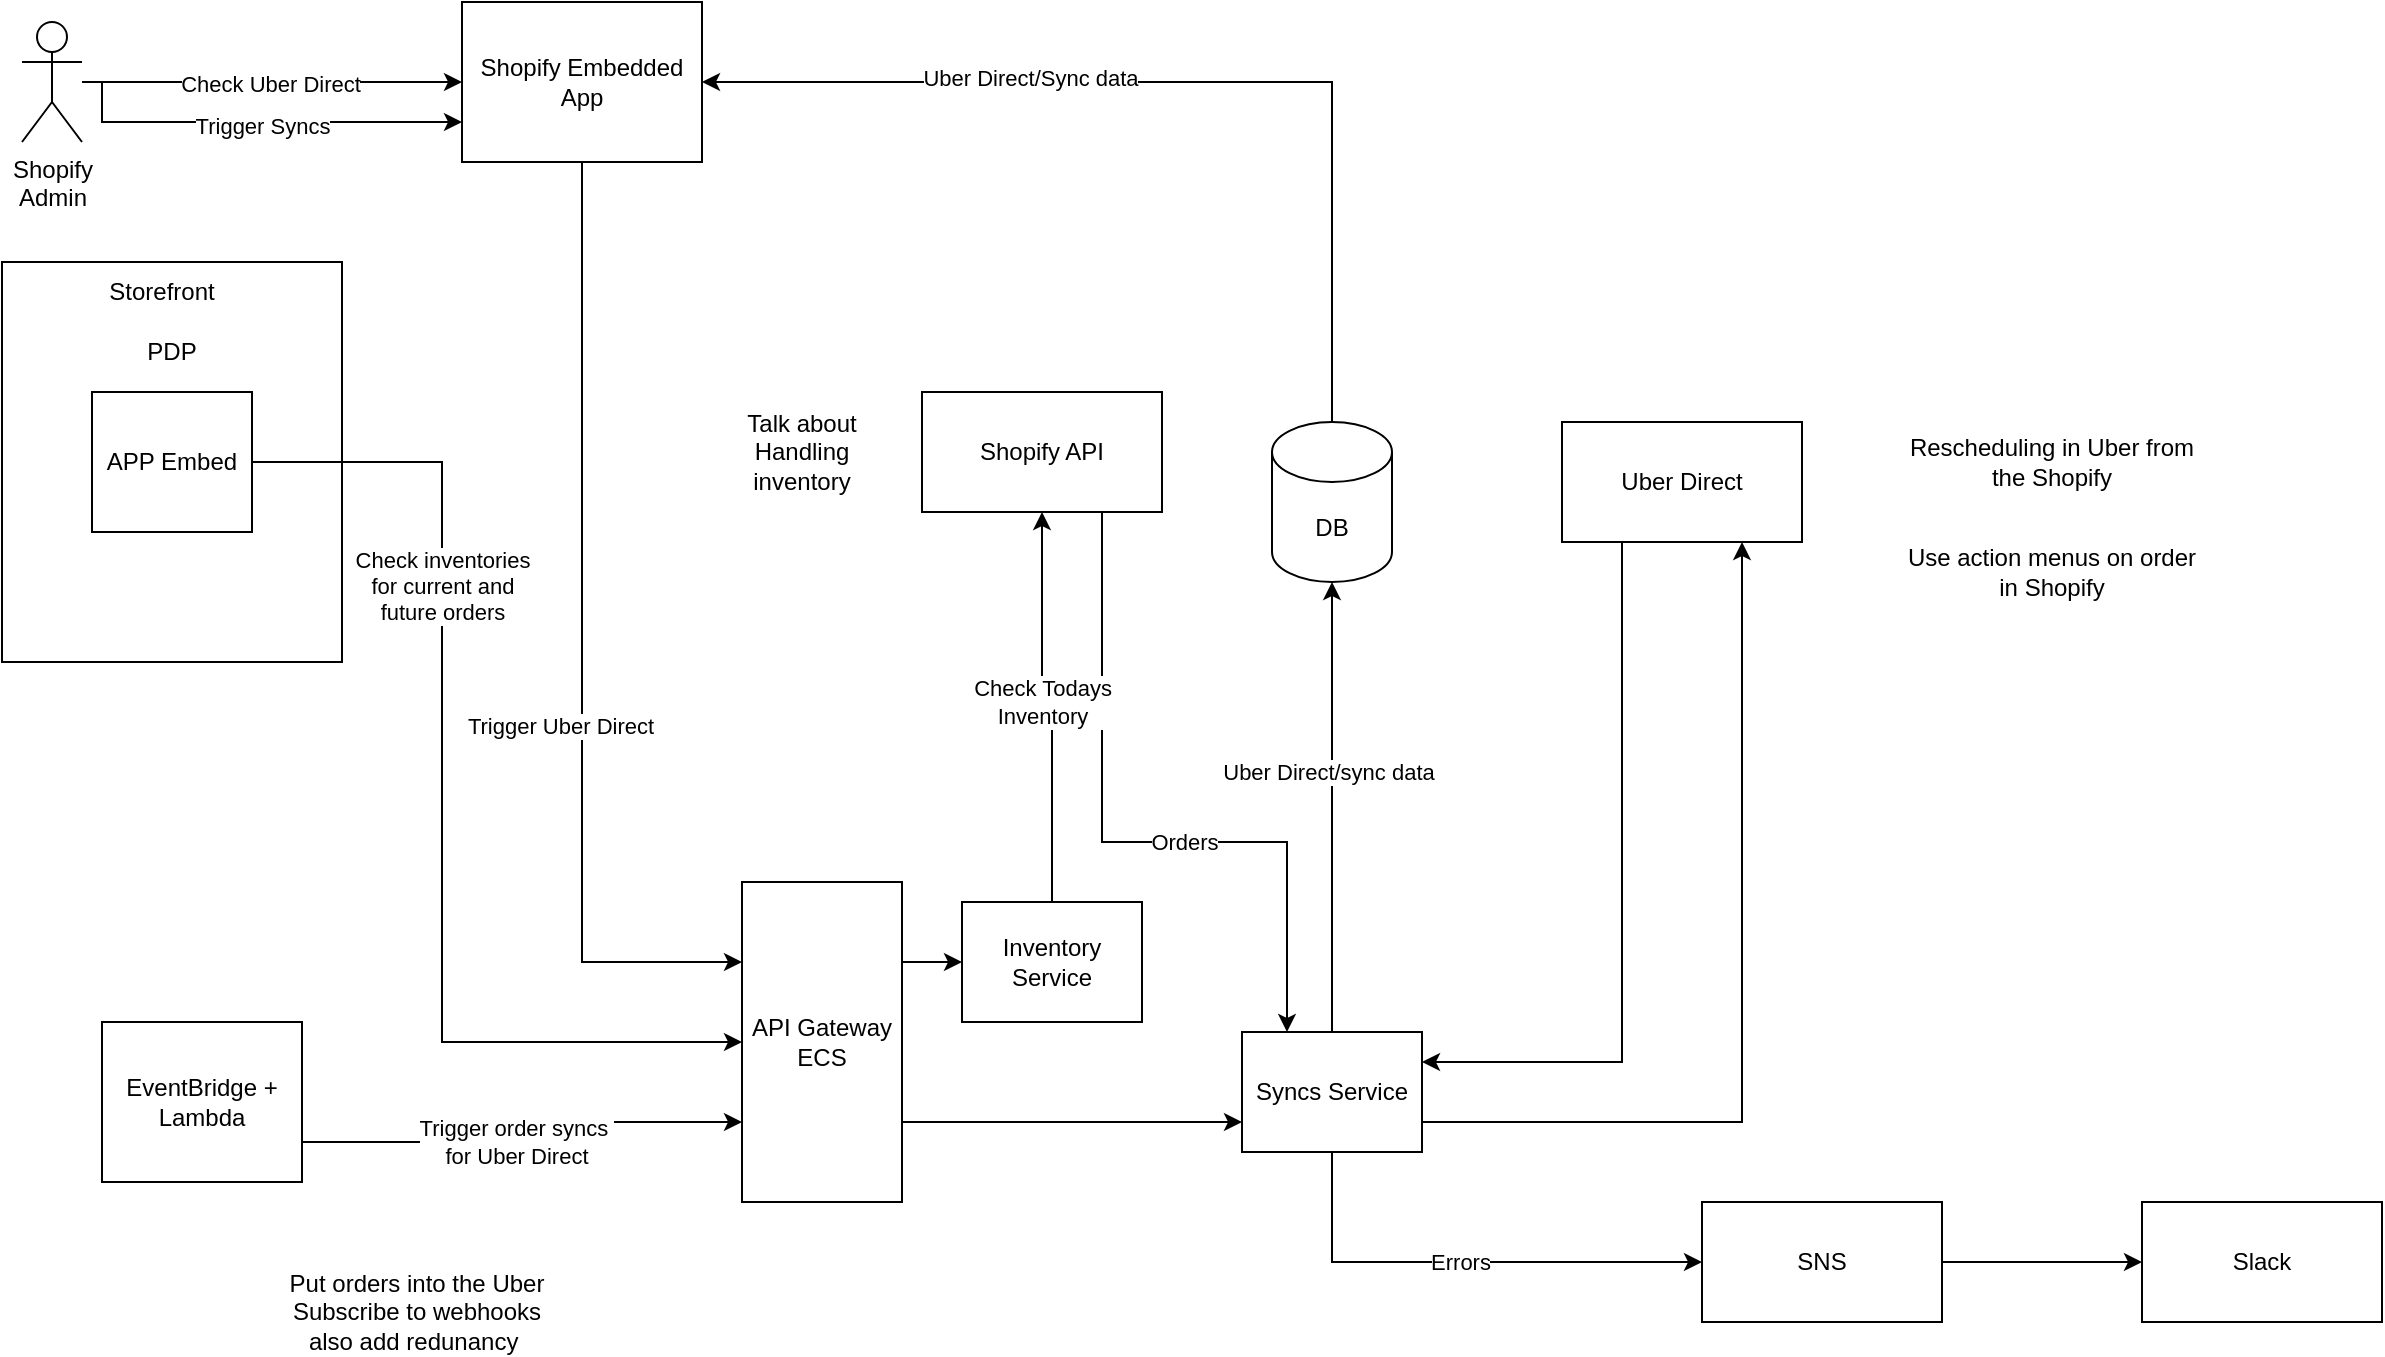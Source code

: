 <mxfile version="26.1.0" pages="4">
  <diagram name="Shopify app and syncs" id="ral1vEAUckbfEC9rRoto">
    <mxGraphModel dx="1962" dy="1189" grid="1" gridSize="10" guides="1" tooltips="1" connect="1" arrows="1" fold="1" page="0" pageScale="1" pageWidth="850" pageHeight="1100" math="0" shadow="0">
      <root>
        <mxCell id="0" />
        <mxCell id="1" parent="0" />
        <mxCell id="C5SH0l7HvS_bsLf0_YbV-1" style="edgeStyle=orthogonalEdgeStyle;rounded=0;orthogonalLoop=1;jettySize=auto;html=1;exitX=1;exitY=0.75;exitDx=0;exitDy=0;entryX=0;entryY=0.75;entryDx=0;entryDy=0;" parent="1" source="-8Kpvec4LX_dWNrrcb2I-1" target="-8Kpvec4LX_dWNrrcb2I-2" edge="1">
          <mxGeometry relative="1" as="geometry" />
        </mxCell>
        <mxCell id="C5SH0l7HvS_bsLf0_YbV-4" value="Trigger order syncs&amp;nbsp;&lt;div&gt;for Uber Direct&lt;/div&gt;" style="edgeLabel;html=1;align=center;verticalAlign=middle;resizable=0;points=[];" parent="C5SH0l7HvS_bsLf0_YbV-1" vertex="1" connectable="0">
          <mxGeometry x="-0.075" relative="1" as="geometry">
            <mxPoint as="offset" />
          </mxGeometry>
        </mxCell>
        <mxCell id="-8Kpvec4LX_dWNrrcb2I-1" value="EventBridge + Lambda" style="rounded=0;whiteSpace=wrap;html=1;" parent="1" vertex="1">
          <mxGeometry x="-120" y="490" width="100" height="80" as="geometry" />
        </mxCell>
        <mxCell id="h0tyE7TGcbH4qEBCF4un-1" style="edgeStyle=orthogonalEdgeStyle;rounded=0;orthogonalLoop=1;jettySize=auto;html=1;exitX=1;exitY=0.75;exitDx=0;exitDy=0;entryX=0;entryY=0.75;entryDx=0;entryDy=0;" edge="1" parent="1" source="-8Kpvec4LX_dWNrrcb2I-2" target="-8Kpvec4LX_dWNrrcb2I-3">
          <mxGeometry relative="1" as="geometry" />
        </mxCell>
        <mxCell id="h0tyE7TGcbH4qEBCF4un-9" style="edgeStyle=orthogonalEdgeStyle;rounded=0;orthogonalLoop=1;jettySize=auto;html=1;exitX=1;exitY=0.25;exitDx=0;exitDy=0;entryX=0;entryY=0.5;entryDx=0;entryDy=0;" edge="1" parent="1" source="-8Kpvec4LX_dWNrrcb2I-2" target="h0tyE7TGcbH4qEBCF4un-5">
          <mxGeometry relative="1" as="geometry" />
        </mxCell>
        <mxCell id="-8Kpvec4LX_dWNrrcb2I-2" value="API Gateway ECS" style="rounded=0;whiteSpace=wrap;html=1;" parent="1" vertex="1">
          <mxGeometry x="200" y="420" width="80" height="160" as="geometry" />
        </mxCell>
        <mxCell id="-8Kpvec4LX_dWNrrcb2I-23" style="edgeStyle=orthogonalEdgeStyle;rounded=0;orthogonalLoop=1;jettySize=auto;html=1;exitX=0.5;exitY=1;exitDx=0;exitDy=0;entryX=0;entryY=0.5;entryDx=0;entryDy=0;" parent="1" source="-8Kpvec4LX_dWNrrcb2I-3" target="-8Kpvec4LX_dWNrrcb2I-20" edge="1">
          <mxGeometry relative="1" as="geometry" />
        </mxCell>
        <mxCell id="-8Kpvec4LX_dWNrrcb2I-25" value="Errors" style="edgeLabel;html=1;align=center;verticalAlign=middle;resizable=0;points=[];" parent="-8Kpvec4LX_dWNrrcb2I-23" vertex="1" connectable="0">
          <mxGeometry x="-0.013" y="-3" relative="1" as="geometry">
            <mxPoint y="-3" as="offset" />
          </mxGeometry>
        </mxCell>
        <mxCell id="C5SH0l7HvS_bsLf0_YbV-6" style="edgeStyle=orthogonalEdgeStyle;rounded=0;orthogonalLoop=1;jettySize=auto;html=1;entryX=0.75;entryY=1;entryDx=0;entryDy=0;exitX=1;exitY=0.75;exitDx=0;exitDy=0;" parent="1" source="-8Kpvec4LX_dWNrrcb2I-3" target="C5SH0l7HvS_bsLf0_YbV-5" edge="1">
          <mxGeometry relative="1" as="geometry" />
        </mxCell>
        <mxCell id="-8Kpvec4LX_dWNrrcb2I-3" value="Syncs Service" style="rounded=0;whiteSpace=wrap;html=1;" parent="1" vertex="1">
          <mxGeometry x="450" y="495" width="90" height="60" as="geometry" />
        </mxCell>
        <mxCell id="-8Kpvec4LX_dWNrrcb2I-10" style="edgeStyle=orthogonalEdgeStyle;rounded=0;orthogonalLoop=1;jettySize=auto;html=1;entryX=1;entryY=0.5;entryDx=0;entryDy=0;exitX=0.5;exitY=0;exitDx=0;exitDy=0;exitPerimeter=0;" parent="1" source="-8Kpvec4LX_dWNrrcb2I-4" target="-8Kpvec4LX_dWNrrcb2I-8" edge="1">
          <mxGeometry relative="1" as="geometry" />
        </mxCell>
        <mxCell id="-8Kpvec4LX_dWNrrcb2I-18" value="Uber Direct/Sync data" style="edgeLabel;html=1;align=center;verticalAlign=middle;resizable=0;points=[];" parent="-8Kpvec4LX_dWNrrcb2I-10" vertex="1" connectable="0">
          <mxGeometry x="0.323" y="-2" relative="1" as="geometry">
            <mxPoint as="offset" />
          </mxGeometry>
        </mxCell>
        <mxCell id="-8Kpvec4LX_dWNrrcb2I-4" value="DB" style="shape=cylinder3;whiteSpace=wrap;html=1;boundedLbl=1;backgroundOutline=1;size=15;" parent="1" vertex="1">
          <mxGeometry x="465" y="190" width="60" height="80" as="geometry" />
        </mxCell>
        <mxCell id="-8Kpvec4LX_dWNrrcb2I-16" style="edgeStyle=orthogonalEdgeStyle;rounded=0;orthogonalLoop=1;jettySize=auto;html=1;entryX=0;entryY=0.25;entryDx=0;entryDy=0;exitX=0.5;exitY=1;exitDx=0;exitDy=0;" parent="1" source="-8Kpvec4LX_dWNrrcb2I-8" target="-8Kpvec4LX_dWNrrcb2I-2" edge="1">
          <mxGeometry relative="1" as="geometry" />
        </mxCell>
        <mxCell id="-8Kpvec4LX_dWNrrcb2I-17" value="Trigger Uber Direct" style="edgeLabel;html=1;align=center;verticalAlign=middle;resizable=0;points=[];" parent="-8Kpvec4LX_dWNrrcb2I-16" vertex="1" connectable="0">
          <mxGeometry x="0.522" y="1" relative="1" as="geometry">
            <mxPoint x="-12" y="-84" as="offset" />
          </mxGeometry>
        </mxCell>
        <mxCell id="-8Kpvec4LX_dWNrrcb2I-8" value="Shopify Embedded App" style="rounded=0;whiteSpace=wrap;html=1;" parent="1" vertex="1">
          <mxGeometry x="60" y="-20" width="120" height="80" as="geometry" />
        </mxCell>
        <mxCell id="-8Kpvec4LX_dWNrrcb2I-12" style="edgeStyle=orthogonalEdgeStyle;rounded=0;orthogonalLoop=1;jettySize=auto;html=1;entryX=0;entryY=0.5;entryDx=0;entryDy=0;" parent="1" source="-8Kpvec4LX_dWNrrcb2I-11" target="-8Kpvec4LX_dWNrrcb2I-8" edge="1">
          <mxGeometry relative="1" as="geometry" />
        </mxCell>
        <mxCell id="-8Kpvec4LX_dWNrrcb2I-13" value="Check Uber Direct" style="edgeLabel;html=1;align=center;verticalAlign=middle;resizable=0;points=[];" parent="-8Kpvec4LX_dWNrrcb2I-12" vertex="1" connectable="0">
          <mxGeometry x="-0.013" y="-1" relative="1" as="geometry">
            <mxPoint as="offset" />
          </mxGeometry>
        </mxCell>
        <mxCell id="-8Kpvec4LX_dWNrrcb2I-14" style="edgeStyle=orthogonalEdgeStyle;rounded=0;orthogonalLoop=1;jettySize=auto;html=1;entryX=0;entryY=0.75;entryDx=0;entryDy=0;" parent="1" source="-8Kpvec4LX_dWNrrcb2I-11" target="-8Kpvec4LX_dWNrrcb2I-8" edge="1">
          <mxGeometry relative="1" as="geometry">
            <Array as="points">
              <mxPoint x="-120" y="20" />
              <mxPoint x="-120" y="40" />
            </Array>
          </mxGeometry>
        </mxCell>
        <mxCell id="-8Kpvec4LX_dWNrrcb2I-15" value="Trigger Syncs" style="edgeLabel;html=1;align=center;verticalAlign=middle;resizable=0;points=[];" parent="-8Kpvec4LX_dWNrrcb2I-14" vertex="1" connectable="0">
          <mxGeometry x="0.503" y="-2" relative="1" as="geometry">
            <mxPoint x="-48" as="offset" />
          </mxGeometry>
        </mxCell>
        <mxCell id="-8Kpvec4LX_dWNrrcb2I-11" value="Shopify&lt;div&gt;Admin&lt;/div&gt;" style="shape=umlActor;verticalLabelPosition=bottom;verticalAlign=top;html=1;outlineConnect=0;" parent="1" vertex="1">
          <mxGeometry x="-160" y="-10" width="30" height="60" as="geometry" />
        </mxCell>
        <mxCell id="-8Kpvec4LX_dWNrrcb2I-24" style="edgeStyle=orthogonalEdgeStyle;rounded=0;orthogonalLoop=1;jettySize=auto;html=1;" parent="1" source="-8Kpvec4LX_dWNrrcb2I-20" target="-8Kpvec4LX_dWNrrcb2I-22" edge="1">
          <mxGeometry relative="1" as="geometry" />
        </mxCell>
        <mxCell id="-8Kpvec4LX_dWNrrcb2I-20" value="SNS" style="rounded=0;whiteSpace=wrap;html=1;" parent="1" vertex="1">
          <mxGeometry x="680" y="580" width="120" height="60" as="geometry" />
        </mxCell>
        <mxCell id="-8Kpvec4LX_dWNrrcb2I-22" value="Slack" style="rounded=0;whiteSpace=wrap;html=1;" parent="1" vertex="1">
          <mxGeometry x="900" y="580" width="120" height="60" as="geometry" />
        </mxCell>
        <mxCell id="C5SH0l7HvS_bsLf0_YbV-2" style="edgeStyle=orthogonalEdgeStyle;rounded=0;orthogonalLoop=1;jettySize=auto;html=1;entryX=0.5;entryY=1;entryDx=0;entryDy=0;entryPerimeter=0;" parent="1" source="-8Kpvec4LX_dWNrrcb2I-3" target="-8Kpvec4LX_dWNrrcb2I-4" edge="1">
          <mxGeometry relative="1" as="geometry" />
        </mxCell>
        <mxCell id="C5SH0l7HvS_bsLf0_YbV-3" value="Uber Direct/sync data" style="edgeLabel;html=1;align=center;verticalAlign=middle;resizable=0;points=[];" parent="C5SH0l7HvS_bsLf0_YbV-2" vertex="1" connectable="0">
          <mxGeometry x="0.154" y="2" relative="1" as="geometry">
            <mxPoint as="offset" />
          </mxGeometry>
        </mxCell>
        <mxCell id="C5SH0l7HvS_bsLf0_YbV-7" style="edgeStyle=orthogonalEdgeStyle;rounded=0;orthogonalLoop=1;jettySize=auto;html=1;entryX=1;entryY=0.25;entryDx=0;entryDy=0;exitX=0.25;exitY=1;exitDx=0;exitDy=0;" parent="1" source="C5SH0l7HvS_bsLf0_YbV-5" target="-8Kpvec4LX_dWNrrcb2I-3" edge="1">
          <mxGeometry relative="1" as="geometry" />
        </mxCell>
        <mxCell id="C5SH0l7HvS_bsLf0_YbV-5" value="Uber Direct" style="rounded=0;whiteSpace=wrap;html=1;" parent="1" vertex="1">
          <mxGeometry x="610" y="190" width="120" height="60" as="geometry" />
        </mxCell>
        <mxCell id="h0tyE7TGcbH4qEBCF4un-2" style="edgeStyle=orthogonalEdgeStyle;rounded=0;orthogonalLoop=1;jettySize=auto;html=1;exitX=0.75;exitY=1;exitDx=0;exitDy=0;entryX=0.25;entryY=0;entryDx=0;entryDy=0;" edge="1" parent="1" source="C5SH0l7HvS_bsLf0_YbV-8" target="-8Kpvec4LX_dWNrrcb2I-3">
          <mxGeometry relative="1" as="geometry">
            <Array as="points">
              <mxPoint x="380" y="400" />
              <mxPoint x="473" y="400" />
            </Array>
          </mxGeometry>
        </mxCell>
        <mxCell id="h0tyE7TGcbH4qEBCF4un-3" value="Orders" style="edgeLabel;html=1;align=center;verticalAlign=middle;resizable=0;points=[];" vertex="1" connectable="0" parent="h0tyE7TGcbH4qEBCF4un-2">
          <mxGeometry x="0.137" relative="1" as="geometry">
            <mxPoint x="5" as="offset" />
          </mxGeometry>
        </mxCell>
        <mxCell id="C5SH0l7HvS_bsLf0_YbV-8" value="Shopify API" style="rounded=0;whiteSpace=wrap;html=1;" parent="1" vertex="1">
          <mxGeometry x="290" y="175" width="120" height="60" as="geometry" />
        </mxCell>
        <mxCell id="VXS26ne1R8nksLS8uUlp-1" value="" style="rounded=0;whiteSpace=wrap;html=1;" vertex="1" parent="1">
          <mxGeometry x="-170" y="110" width="170" height="200" as="geometry" />
        </mxCell>
        <mxCell id="VXS26ne1R8nksLS8uUlp-5" style="edgeStyle=orthogonalEdgeStyle;rounded=0;orthogonalLoop=1;jettySize=auto;html=1;exitX=1;exitY=0.5;exitDx=0;exitDy=0;entryX=0;entryY=0.5;entryDx=0;entryDy=0;" edge="1" parent="1" source="VXS26ne1R8nksLS8uUlp-4" target="-8Kpvec4LX_dWNrrcb2I-2">
          <mxGeometry relative="1" as="geometry">
            <Array as="points">
              <mxPoint x="-50" y="210" />
              <mxPoint x="50" y="210" />
              <mxPoint x="50" y="500" />
            </Array>
          </mxGeometry>
        </mxCell>
        <mxCell id="VXS26ne1R8nksLS8uUlp-6" value="Check inventories&lt;div&gt;for current and&lt;/div&gt;&lt;div&gt;future orders&lt;/div&gt;" style="edgeLabel;html=1;align=center;verticalAlign=middle;resizable=0;points=[];" vertex="1" connectable="0" parent="VXS26ne1R8nksLS8uUlp-5">
          <mxGeometry x="-0.389" relative="1" as="geometry">
            <mxPoint as="offset" />
          </mxGeometry>
        </mxCell>
        <mxCell id="VXS26ne1R8nksLS8uUlp-2" value="Storefront" style="text;html=1;align=center;verticalAlign=middle;whiteSpace=wrap;rounded=0;" vertex="1" parent="1">
          <mxGeometry x="-120" y="110" width="60" height="30" as="geometry" />
        </mxCell>
        <mxCell id="VXS26ne1R8nksLS8uUlp-3" value="PDP" style="text;html=1;align=center;verticalAlign=middle;whiteSpace=wrap;rounded=0;" vertex="1" parent="1">
          <mxGeometry x="-115" y="140" width="60" height="30" as="geometry" />
        </mxCell>
        <mxCell id="VXS26ne1R8nksLS8uUlp-4" value="APP Embed" style="rounded=0;whiteSpace=wrap;html=1;" vertex="1" parent="1">
          <mxGeometry x="-125" y="175" width="80" height="70" as="geometry" />
        </mxCell>
        <mxCell id="h0tyE7TGcbH4qEBCF4un-10" style="edgeStyle=orthogonalEdgeStyle;rounded=0;orthogonalLoop=1;jettySize=auto;html=1;entryX=0.5;entryY=1;entryDx=0;entryDy=0;" edge="1" parent="1" source="h0tyE7TGcbH4qEBCF4un-5" target="C5SH0l7HvS_bsLf0_YbV-8">
          <mxGeometry relative="1" as="geometry" />
        </mxCell>
        <mxCell id="h0tyE7TGcbH4qEBCF4un-11" value="Check Todays&lt;div&gt;Inventory&lt;/div&gt;" style="edgeLabel;html=1;align=center;verticalAlign=middle;resizable=0;points=[];" vertex="1" connectable="0" parent="h0tyE7TGcbH4qEBCF4un-10">
          <mxGeometry x="-0.31" y="-3" relative="1" as="geometry">
            <mxPoint x="-8" y="-31" as="offset" />
          </mxGeometry>
        </mxCell>
        <mxCell id="h0tyE7TGcbH4qEBCF4un-5" value="Inventory&lt;div&gt;Service&lt;/div&gt;" style="rounded=0;whiteSpace=wrap;html=1;" vertex="1" parent="1">
          <mxGeometry x="310" y="430" width="90" height="60" as="geometry" />
        </mxCell>
        <mxCell id="aACZZvElZKyBfMT4ZHww-1" value="Talk about Handling inventory" style="text;html=1;align=center;verticalAlign=middle;whiteSpace=wrap;rounded=0;" vertex="1" parent="1">
          <mxGeometry x="200" y="190" width="60" height="30" as="geometry" />
        </mxCell>
        <mxCell id="eqsRciVCymn7ro2hJCD3-1" value="Put orders into the Uber&lt;div&gt;Subscribe to webhooks&lt;/div&gt;&lt;div&gt;also add redunancy&amp;nbsp;&lt;/div&gt;" style="text;html=1;align=center;verticalAlign=middle;whiteSpace=wrap;rounded=0;" vertex="1" parent="1">
          <mxGeometry x="-45" y="620" width="165" height="30" as="geometry" />
        </mxCell>
        <mxCell id="eqsRciVCymn7ro2hJCD3-2" value="Rescheduling in Uber from the Shopify" style="text;html=1;align=center;verticalAlign=middle;whiteSpace=wrap;rounded=0;" vertex="1" parent="1">
          <mxGeometry x="780" y="195" width="150" height="30" as="geometry" />
        </mxCell>
        <mxCell id="eqsRciVCymn7ro2hJCD3-6" value="Use action menus on order in Shopify" style="text;html=1;align=center;verticalAlign=middle;whiteSpace=wrap;rounded=0;" vertex="1" parent="1">
          <mxGeometry x="780" y="250" width="150" height="30" as="geometry" />
        </mxCell>
      </root>
    </mxGraphModel>
  </diagram>
  <diagram id="dBvmpJLVMaJrj9JtBSLe" name="Webhooks">
    <mxGraphModel dx="1962" dy="789" grid="1" gridSize="10" guides="1" tooltips="1" connect="1" arrows="1" fold="1" page="0" pageScale="1" pageWidth="850" pageHeight="1100" math="0" shadow="0">
      <root>
        <mxCell id="0" />
        <mxCell id="1" parent="0" />
        <mxCell id="uAqbdp5q0HpCkwQfZWh6-4" style="edgeStyle=orthogonalEdgeStyle;rounded=0;orthogonalLoop=1;jettySize=auto;html=1;entryX=0;entryY=0.5;entryDx=0;entryDy=0;" parent="1" source="uAqbdp5q0HpCkwQfZWh6-1" target="uAqbdp5q0HpCkwQfZWh6-3" edge="1">
          <mxGeometry relative="1" as="geometry" />
        </mxCell>
        <mxCell id="uAqbdp5q0HpCkwQfZWh6-5" value="Webhooks" style="edgeLabel;html=1;align=center;verticalAlign=middle;resizable=0;points=[];" parent="uAqbdp5q0HpCkwQfZWh6-4" vertex="1" connectable="0">
          <mxGeometry x="-0.095" y="5" relative="1" as="geometry">
            <mxPoint y="5" as="offset" />
          </mxGeometry>
        </mxCell>
        <mxCell id="uAqbdp5q0HpCkwQfZWh6-1" value="Shopify&amp;nbsp;" style="rounded=0;whiteSpace=wrap;html=1;" parent="1" vertex="1">
          <mxGeometry x="-360" y="70" width="120" height="60" as="geometry" />
        </mxCell>
        <mxCell id="uAqbdp5q0HpCkwQfZWh6-8" style="edgeStyle=orthogonalEdgeStyle;rounded=0;orthogonalLoop=1;jettySize=auto;html=1;entryX=0;entryY=0.5;entryDx=0;entryDy=0;" parent="1" source="uAqbdp5q0HpCkwQfZWh6-3" target="uAqbdp5q0HpCkwQfZWh6-7" edge="1">
          <mxGeometry relative="1" as="geometry" />
        </mxCell>
        <mxCell id="uAqbdp5q0HpCkwQfZWh6-3" value="EventBridge" style="rounded=0;whiteSpace=wrap;html=1;" parent="1" vertex="1">
          <mxGeometry x="-130" y="70" width="120" height="60" as="geometry" />
        </mxCell>
        <mxCell id="uAqbdp5q0HpCkwQfZWh6-6" value="Order Lifesycle" style="text;html=1;align=center;verticalAlign=middle;whiteSpace=wrap;rounded=0;" parent="1" vertex="1">
          <mxGeometry x="-220" y="60" width="60" height="30" as="geometry" />
        </mxCell>
        <mxCell id="uAqbdp5q0HpCkwQfZWh6-10" style="edgeStyle=orthogonalEdgeStyle;rounded=0;orthogonalLoop=1;jettySize=auto;html=1;entryX=0;entryY=0.5;entryDx=0;entryDy=0;" parent="1" source="uAqbdp5q0HpCkwQfZWh6-7" target="uAqbdp5q0HpCkwQfZWh6-9" edge="1">
          <mxGeometry relative="1" as="geometry" />
        </mxCell>
        <mxCell id="uAqbdp5q0HpCkwQfZWh6-7" value="SQS/DLQ" style="rounded=0;whiteSpace=wrap;html=1;" parent="1" vertex="1">
          <mxGeometry x="50" y="70" width="120" height="60" as="geometry" />
        </mxCell>
        <mxCell id="uAqbdp5q0HpCkwQfZWh6-12" style="edgeStyle=orthogonalEdgeStyle;rounded=0;orthogonalLoop=1;jettySize=auto;html=1;entryX=0;entryY=0.5;entryDx=0;entryDy=0;" parent="1" source="uAqbdp5q0HpCkwQfZWh6-9" target="uAqbdp5q0HpCkwQfZWh6-11" edge="1">
          <mxGeometry relative="1" as="geometry" />
        </mxCell>
        <mxCell id="uAqbdp5q0HpCkwQfZWh6-13" value="Order Emails/Invoices" style="edgeLabel;html=1;align=center;verticalAlign=middle;resizable=0;points=[];" parent="uAqbdp5q0HpCkwQfZWh6-12" vertex="1" connectable="0">
          <mxGeometry x="-0.237" y="3" relative="1" as="geometry">
            <mxPoint x="14" y="-7" as="offset" />
          </mxGeometry>
        </mxCell>
        <mxCell id="uAqbdp5q0HpCkwQfZWh6-9" value="Lambda" style="rounded=0;whiteSpace=wrap;html=1;" parent="1" vertex="1">
          <mxGeometry x="250" y="70" width="120" height="60" as="geometry" />
        </mxCell>
        <mxCell id="uAqbdp5q0HpCkwQfZWh6-11" value="Mailgun" style="rounded=0;whiteSpace=wrap;html=1;" parent="1" vertex="1">
          <mxGeometry x="520" y="70" width="120" height="60" as="geometry" />
        </mxCell>
        <mxCell id="8xpNxmiLknuKz_D2SkoA-3" style="edgeStyle=orthogonalEdgeStyle;rounded=0;orthogonalLoop=1;jettySize=auto;html=1;entryX=0;entryY=0.5;entryDx=0;entryDy=0;" edge="1" parent="1" source="8xpNxmiLknuKz_D2SkoA-1" target="8xpNxmiLknuKz_D2SkoA-2">
          <mxGeometry relative="1" as="geometry" />
        </mxCell>
        <mxCell id="8xpNxmiLknuKz_D2SkoA-4" value="B2B Orders&lt;div&gt;Daily Receipt Inventory&lt;/div&gt;" style="edgeLabel;html=1;align=center;verticalAlign=middle;resizable=0;points=[];" vertex="1" connectable="0" parent="8xpNxmiLknuKz_D2SkoA-3">
          <mxGeometry x="-0.103" y="1" relative="1" as="geometry">
            <mxPoint as="offset" />
          </mxGeometry>
        </mxCell>
        <mxCell id="8xpNxmiLknuKz_D2SkoA-1" value="Everytable" style="rounded=0;whiteSpace=wrap;html=1;" vertex="1" parent="1">
          <mxGeometry x="-360" y="230" width="120" height="60" as="geometry" />
        </mxCell>
        <mxCell id="8xpNxmiLknuKz_D2SkoA-6" style="edgeStyle=orthogonalEdgeStyle;rounded=0;orthogonalLoop=1;jettySize=auto;html=1;entryX=0;entryY=0.5;entryDx=0;entryDy=0;" edge="1" parent="1" source="8xpNxmiLknuKz_D2SkoA-2" target="8xpNxmiLknuKz_D2SkoA-5">
          <mxGeometry relative="1" as="geometry" />
        </mxCell>
        <mxCell id="8xpNxmiLknuKz_D2SkoA-2" value="SQS/DLQ" style="rounded=0;whiteSpace=wrap;html=1;" vertex="1" parent="1">
          <mxGeometry x="-20" y="230" width="120" height="60" as="geometry" />
        </mxCell>
        <mxCell id="8xpNxmiLknuKz_D2SkoA-8" style="edgeStyle=orthogonalEdgeStyle;rounded=0;orthogonalLoop=1;jettySize=auto;html=1;entryX=0;entryY=0.5;entryDx=0;entryDy=0;" edge="1" parent="1" source="8xpNxmiLknuKz_D2SkoA-5" target="8xpNxmiLknuKz_D2SkoA-7">
          <mxGeometry relative="1" as="geometry" />
        </mxCell>
        <mxCell id="8xpNxmiLknuKz_D2SkoA-5" value="Lambda" style="rounded=0;whiteSpace=wrap;html=1;" vertex="1" parent="1">
          <mxGeometry x="200" y="230" width="120" height="60" as="geometry" />
        </mxCell>
        <mxCell id="8xpNxmiLknuKz_D2SkoA-7" value="Shopify API" style="rounded=0;whiteSpace=wrap;html=1;" vertex="1" parent="1">
          <mxGeometry x="460" y="230" width="120" height="60" as="geometry" />
        </mxCell>
      </root>
    </mxGraphModel>
  </diagram>
  <diagram id="z8pKzxl9eyG6z5SYsnsp" name="Data Pulls">
    <mxGraphModel dx="1962" dy="789" grid="1" gridSize="10" guides="1" tooltips="1" connect="1" arrows="1" fold="1" page="0" pageScale="1" pageWidth="850" pageHeight="1100" math="0" shadow="0">
      <root>
        <mxCell id="0" />
        <mxCell id="1" parent="0" />
        <mxCell id="-dY9Duvi7T4UZDSDkkwI-3" value="Orders, products, customers pulls" style="edgeStyle=orthogonalEdgeStyle;rounded=0;orthogonalLoop=1;jettySize=auto;html=1;entryX=0;entryY=0.5;entryDx=0;entryDy=0;" edge="1" parent="1" source="-dY9Duvi7T4UZDSDkkwI-1" target="-dY9Duvi7T4UZDSDkkwI-2">
          <mxGeometry relative="1" as="geometry">
            <Array as="points">
              <mxPoint x="220" y="190" />
              <mxPoint x="220" y="190" />
            </Array>
          </mxGeometry>
        </mxCell>
        <mxCell id="-dY9Duvi7T4UZDSDkkwI-1" value="Shopify API" style="rounded=0;whiteSpace=wrap;html=1;" vertex="1" parent="1">
          <mxGeometry x="-30" y="160" width="120" height="60" as="geometry" />
        </mxCell>
        <mxCell id="-dY9Duvi7T4UZDSDkkwI-2" value="Everytable Airflow/dbt" style="rounded=0;whiteSpace=wrap;html=1;" vertex="1" parent="1">
          <mxGeometry x="340" y="160" width="140" height="60" as="geometry" />
        </mxCell>
        <mxCell id="-dY9Duvi7T4UZDSDkkwI-5" style="edgeStyle=orthogonalEdgeStyle;rounded=0;orthogonalLoop=1;jettySize=auto;html=1;entryX=0;entryY=0.5;entryDx=0;entryDy=0;" edge="1" parent="1" source="-dY9Duvi7T4UZDSDkkwI-6" target="-dY9Duvi7T4UZDSDkkwI-7">
          <mxGeometry relative="1" as="geometry" />
        </mxCell>
        <mxCell id="-dY9Duvi7T4UZDSDkkwI-11" value="Subscriptions pulls" style="edgeLabel;html=1;align=center;verticalAlign=middle;resizable=0;points=[];" vertex="1" connectable="0" parent="-dY9Duvi7T4UZDSDkkwI-5">
          <mxGeometry x="-0.006" y="-1" relative="1" as="geometry">
            <mxPoint y="-1" as="offset" />
          </mxGeometry>
        </mxCell>
        <mxCell id="-dY9Duvi7T4UZDSDkkwI-6" value="Recharge API" style="rounded=0;whiteSpace=wrap;html=1;" vertex="1" parent="1">
          <mxGeometry x="-30" y="290" width="120" height="60" as="geometry" />
        </mxCell>
        <mxCell id="-dY9Duvi7T4UZDSDkkwI-7" value="Everytable Airflow/dbt" style="rounded=0;whiteSpace=wrap;html=1;" vertex="1" parent="1">
          <mxGeometry x="340" y="290" width="140" height="60" as="geometry" />
        </mxCell>
        <mxCell id="-dY9Duvi7T4UZDSDkkwI-8" style="edgeStyle=orthogonalEdgeStyle;rounded=0;orthogonalLoop=1;jettySize=auto;html=1;entryX=0;entryY=0.5;entryDx=0;entryDy=0;" edge="1" parent="1" source="-dY9Duvi7T4UZDSDkkwI-9" target="-dY9Duvi7T4UZDSDkkwI-10">
          <mxGeometry relative="1" as="geometry" />
        </mxCell>
        <mxCell id="-dY9Duvi7T4UZDSDkkwI-12" value="Inventories pulls" style="edgeLabel;html=1;align=center;verticalAlign=middle;resizable=0;points=[];" vertex="1" connectable="0" parent="-dY9Duvi7T4UZDSDkkwI-8">
          <mxGeometry x="-0.03" relative="1" as="geometry">
            <mxPoint as="offset" />
          </mxGeometry>
        </mxCell>
        <mxCell id="-dY9Duvi7T4UZDSDkkwI-9" value="Stocky API" style="rounded=0;whiteSpace=wrap;html=1;" vertex="1" parent="1">
          <mxGeometry x="-30" y="450" width="120" height="60" as="geometry" />
        </mxCell>
        <mxCell id="-dY9Duvi7T4UZDSDkkwI-10" value="Everytable Airflow/dbt" style="rounded=0;whiteSpace=wrap;html=1;" vertex="1" parent="1">
          <mxGeometry x="340" y="450" width="140" height="60" as="geometry" />
        </mxCell>
      </root>
    </mxGraphModel>
  </diagram>
  <diagram id="fBLPxZMJ2FEK4KGbV932" name="Migration Process">
    <mxGraphModel dx="1962" dy="789" grid="0" gridSize="10" guides="1" tooltips="1" connect="1" arrows="1" fold="1" page="0" pageScale="1" pageWidth="850" pageHeight="1100" math="0" shadow="0">
      <root>
        <mxCell id="0" />
        <mxCell id="1" parent="0" />
        <mxCell id="gHekwu2jnp-6MjCiqz_u-13" style="edgeStyle=orthogonalEdgeStyle;rounded=0;orthogonalLoop=1;jettySize=auto;html=1;exitX=0.25;exitY=0;exitDx=0;exitDy=0;entryX=1;entryY=0.5;entryDx=0;entryDy=0;" parent="1" source="gHekwu2jnp-6MjCiqz_u-1" target="gHekwu2jnp-6MjCiqz_u-10" edge="1">
          <mxGeometry relative="1" as="geometry" />
        </mxCell>
        <mxCell id="gHekwu2jnp-6MjCiqz_u-14" style="edgeStyle=orthogonalEdgeStyle;rounded=0;orthogonalLoop=1;jettySize=auto;html=1;entryX=1;entryY=0.5;entryDx=0;entryDy=0;" parent="1" source="gHekwu2jnp-6MjCiqz_u-1" target="gHekwu2jnp-6MjCiqz_u-9" edge="1">
          <mxGeometry relative="1" as="geometry" />
        </mxCell>
        <mxCell id="gHekwu2jnp-6MjCiqz_u-1" value="Node.js Migration Application" style="rounded=0;whiteSpace=wrap;html=1;fillColor=#dae8fc;strokeColor=#6c8ebf;shadow=1;" parent="1" vertex="1">
          <mxGeometry x="80" y="170" width="220" height="100" as="geometry" />
        </mxCell>
        <mxCell id="gHekwu2jnp-6MjCiqz_u-8" style="edgeStyle=orthogonalEdgeStyle;rounded=0;orthogonalLoop=1;jettySize=auto;html=1;" parent="1" source="gHekwu2jnp-6MjCiqz_u-2" target="gHekwu2jnp-6MjCiqz_u-1" edge="1">
          <mxGeometry relative="1" as="geometry" />
        </mxCell>
        <mxCell id="gHekwu2jnp-6MjCiqz_u-2" value="Ops Data Mart" style="rounded=0;whiteSpace=wrap;html=1;fillColor=#f5f5f5;fontColor=#333333;strokeColor=#666666;shadow=1;" parent="1" vertex="1">
          <mxGeometry x="520" y="190" width="120" height="60" as="geometry" />
        </mxCell>
        <mxCell id="gHekwu2jnp-6MjCiqz_u-3" value="Prado API" style="rounded=0;whiteSpace=wrap;html=1;fillColor=#fff2cc;strokeColor=#d6b656;shadow=1;" parent="1" vertex="1">
          <mxGeometry x="520" y="47" width="120" height="60" as="geometry" />
        </mxCell>
        <mxCell id="gHekwu2jnp-6MjCiqz_u-6" style="edgeStyle=orthogonalEdgeStyle;rounded=0;orthogonalLoop=1;jettySize=auto;html=1;entryX=0.916;entryY=-0.006;entryDx=0;entryDy=0;entryPerimeter=0;" parent="1" source="gHekwu2jnp-6MjCiqz_u-3" target="gHekwu2jnp-6MjCiqz_u-1" edge="1">
          <mxGeometry relative="1" as="geometry" />
        </mxCell>
        <mxCell id="gHekwu2jnp-6MjCiqz_u-9" value="Shopify API" style="rounded=0;whiteSpace=wrap;html=1;fillColor=#d5e8d4;strokeColor=#82b366;shadow=1;" parent="1" vertex="1">
          <mxGeometry x="-200" y="190" width="120" height="60" as="geometry" />
        </mxCell>
        <mxCell id="gHekwu2jnp-6MjCiqz_u-10" value="Recarge API" style="rounded=0;whiteSpace=wrap;html=1;fillColor=#e1d5e7;strokeColor=#9673a6;shadow=1;" parent="1" vertex="1">
          <mxGeometry x="-200" y="50" width="120" height="60" as="geometry" />
        </mxCell>
      </root>
    </mxGraphModel>
  </diagram>
</mxfile>
